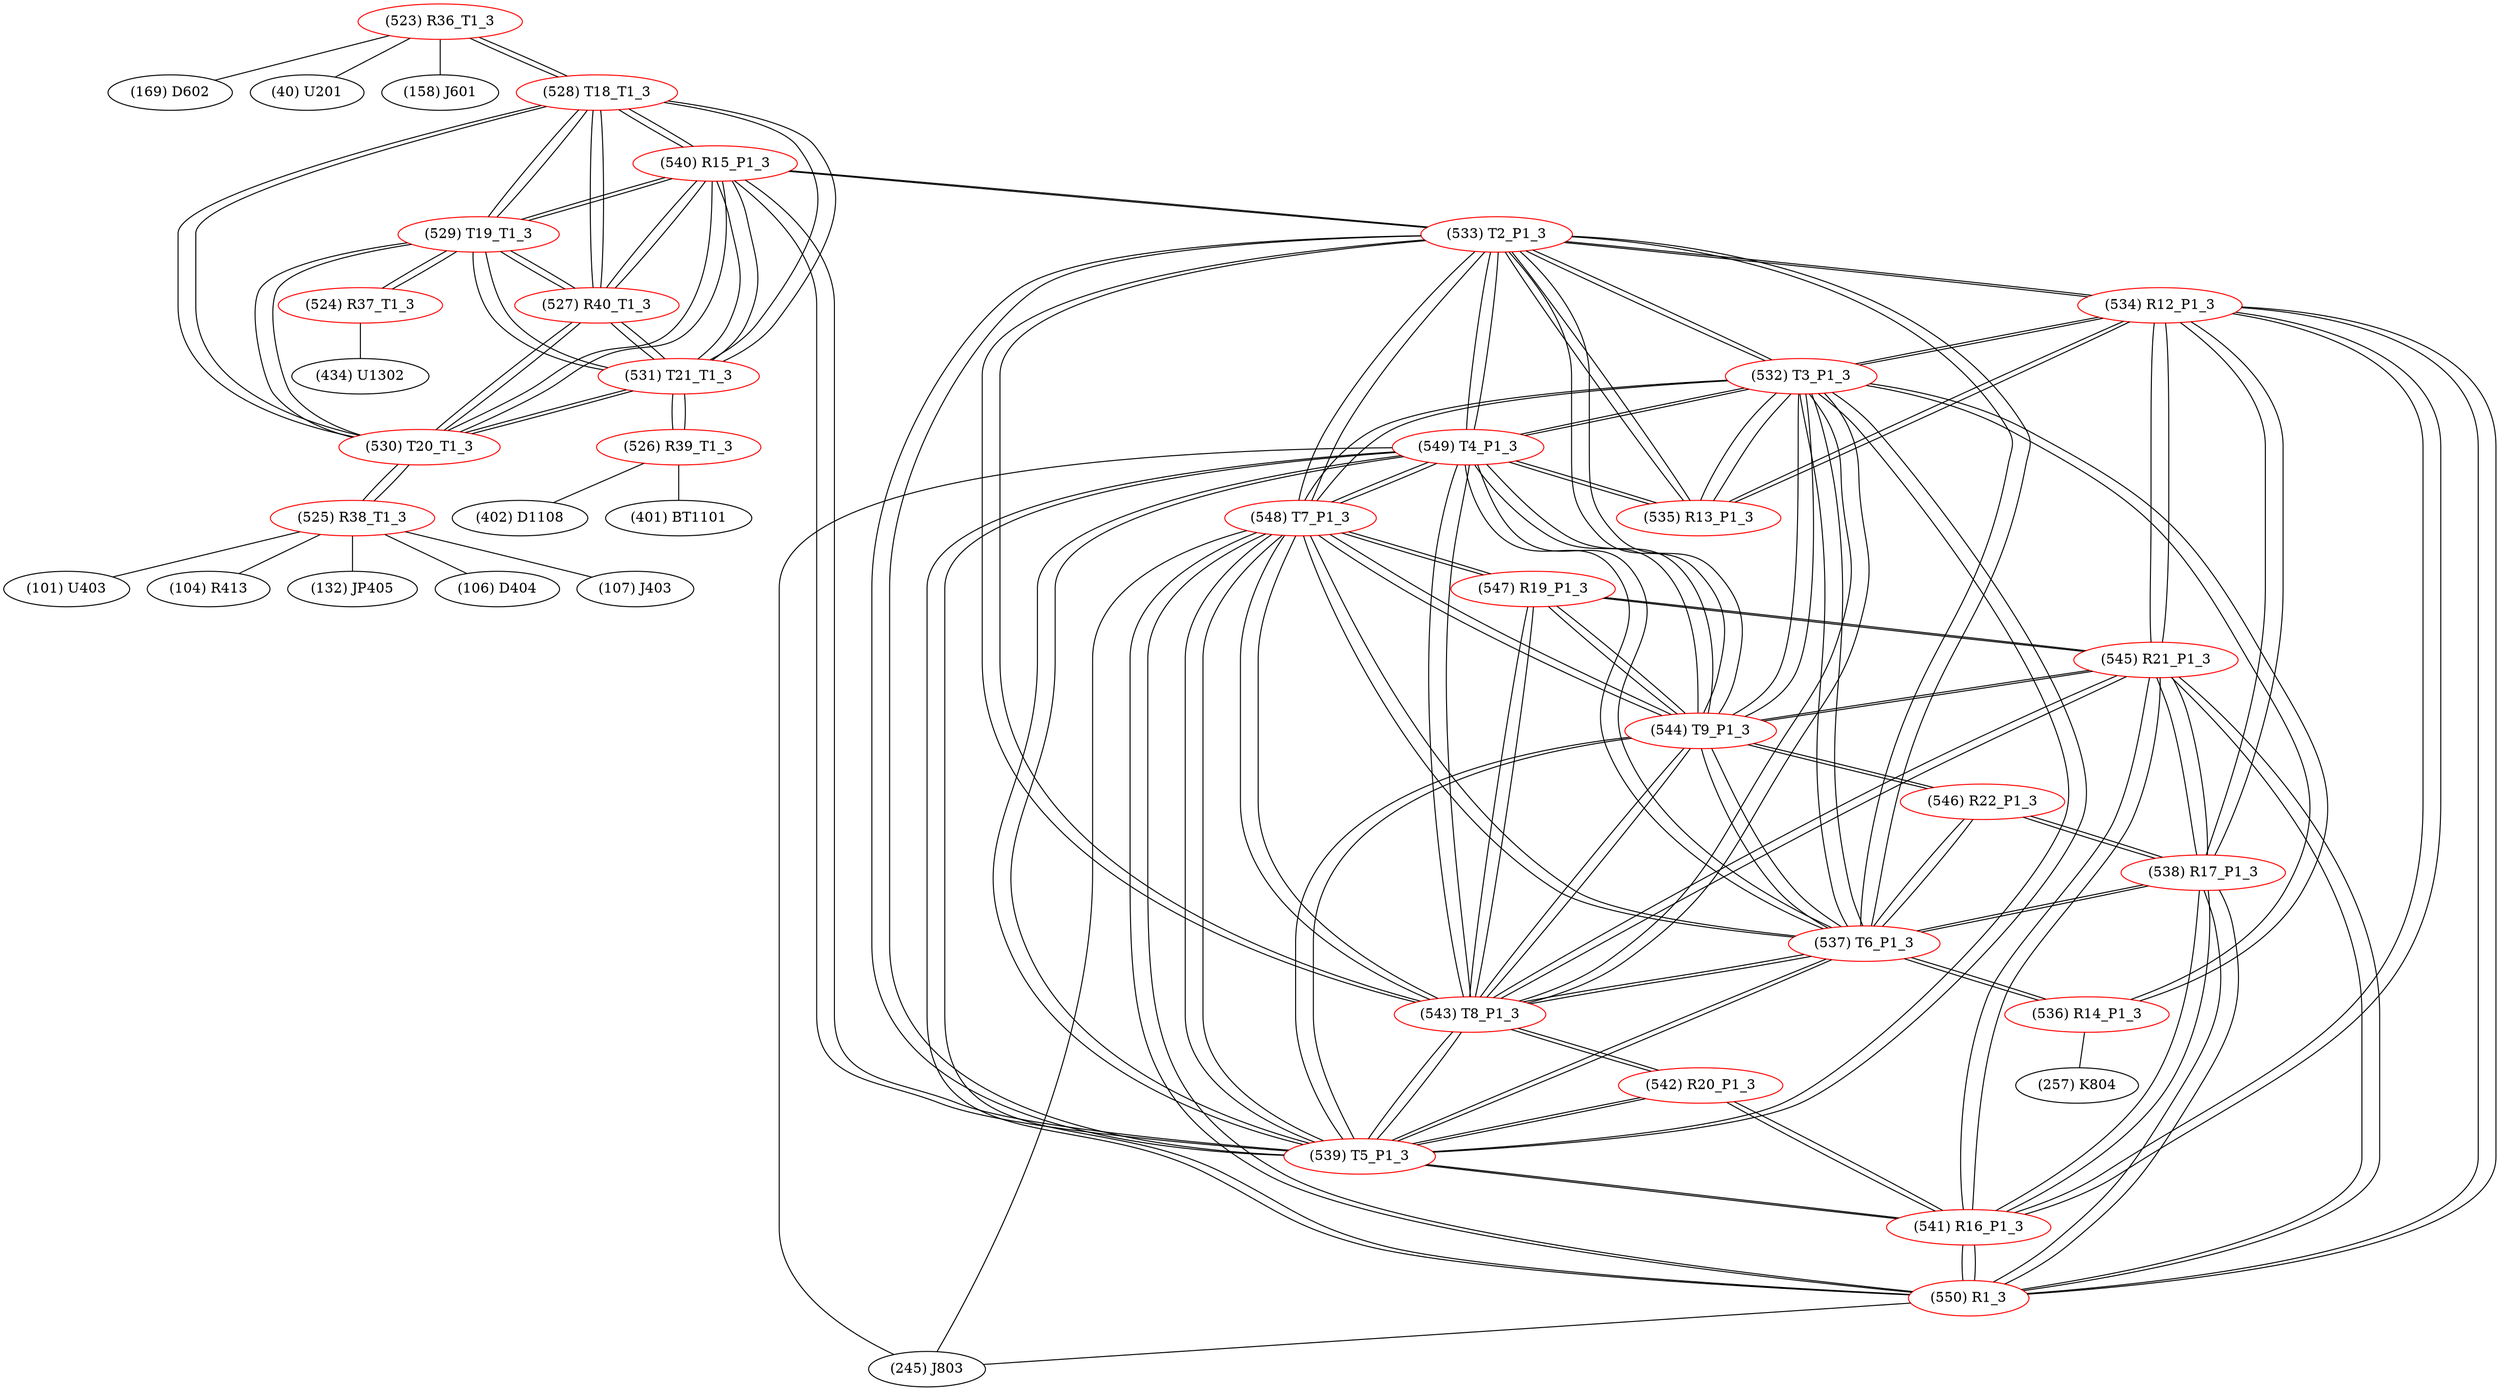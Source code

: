 graph {
	523 [label="(523) R36_T1_3" color=red]
	169 [label="(169) D602"]
	40 [label="(40) U201"]
	158 [label="(158) J601"]
	528 [label="(528) T18_T1_3"]
	524 [label="(524) R37_T1_3" color=red]
	434 [label="(434) U1302"]
	529 [label="(529) T19_T1_3"]
	525 [label="(525) R38_T1_3" color=red]
	106 [label="(106) D404"]
	107 [label="(107) J403"]
	101 [label="(101) U403"]
	104 [label="(104) R413"]
	132 [label="(132) JP405"]
	530 [label="(530) T20_T1_3"]
	526 [label="(526) R39_T1_3" color=red]
	401 [label="(401) BT1101"]
	402 [label="(402) D1108"]
	531 [label="(531) T21_T1_3"]
	527 [label="(527) R40_T1_3" color=red]
	540 [label="(540) R15_P1_3"]
	528 [label="(528) T18_T1_3"]
	531 [label="(531) T21_T1_3"]
	530 [label="(530) T20_T1_3"]
	529 [label="(529) T19_T1_3"]
	528 [label="(528) T18_T1_3" color=red]
	530 [label="(530) T20_T1_3"]
	529 [label="(529) T19_T1_3"]
	531 [label="(531) T21_T1_3"]
	523 [label="(523) R36_T1_3"]
	540 [label="(540) R15_P1_3"]
	527 [label="(527) R40_T1_3"]
	529 [label="(529) T19_T1_3" color=red]
	530 [label="(530) T20_T1_3"]
	528 [label="(528) T18_T1_3"]
	531 [label="(531) T21_T1_3"]
	524 [label="(524) R37_T1_3"]
	540 [label="(540) R15_P1_3"]
	527 [label="(527) R40_T1_3"]
	530 [label="(530) T20_T1_3" color=red]
	529 [label="(529) T19_T1_3"]
	528 [label="(528) T18_T1_3"]
	531 [label="(531) T21_T1_3"]
	525 [label="(525) R38_T1_3"]
	540 [label="(540) R15_P1_3"]
	527 [label="(527) R40_T1_3"]
	531 [label="(531) T21_T1_3" color=red]
	530 [label="(530) T20_T1_3"]
	529 [label="(529) T19_T1_3"]
	528 [label="(528) T18_T1_3"]
	526 [label="(526) R39_T1_3"]
	540 [label="(540) R15_P1_3"]
	527 [label="(527) R40_T1_3"]
	532 [label="(532) T3_P1_3" color=red]
	549 [label="(549) T4_P1_3"]
	548 [label="(548) T7_P1_3"]
	539 [label="(539) T5_P1_3"]
	544 [label="(544) T9_P1_3"]
	543 [label="(543) T8_P1_3"]
	537 [label="(537) T6_P1_3"]
	533 [label="(533) T2_P1_3"]
	536 [label="(536) R14_P1_3"]
	535 [label="(535) R13_P1_3"]
	534 [label="(534) R12_P1_3"]
	533 [label="(533) T2_P1_3" color=red]
	532 [label="(532) T3_P1_3"]
	549 [label="(549) T4_P1_3"]
	548 [label="(548) T7_P1_3"]
	539 [label="(539) T5_P1_3"]
	544 [label="(544) T9_P1_3"]
	543 [label="(543) T8_P1_3"]
	537 [label="(537) T6_P1_3"]
	535 [label="(535) R13_P1_3"]
	534 [label="(534) R12_P1_3"]
	540 [label="(540) R15_P1_3"]
	534 [label="(534) R12_P1_3" color=red]
	545 [label="(545) R21_P1_3"]
	541 [label="(541) R16_P1_3"]
	538 [label="(538) R17_P1_3"]
	550 [label="(550) R1_3"]
	535 [label="(535) R13_P1_3"]
	532 [label="(532) T3_P1_3"]
	533 [label="(533) T2_P1_3"]
	535 [label="(535) R13_P1_3" color=red]
	549 [label="(549) T4_P1_3"]
	532 [label="(532) T3_P1_3"]
	534 [label="(534) R12_P1_3"]
	533 [label="(533) T2_P1_3"]
	536 [label="(536) R14_P1_3" color=red]
	257 [label="(257) K804"]
	532 [label="(532) T3_P1_3"]
	537 [label="(537) T6_P1_3"]
	537 [label="(537) T6_P1_3" color=red]
	532 [label="(532) T3_P1_3"]
	549 [label="(549) T4_P1_3"]
	548 [label="(548) T7_P1_3"]
	539 [label="(539) T5_P1_3"]
	544 [label="(544) T9_P1_3"]
	543 [label="(543) T8_P1_3"]
	533 [label="(533) T2_P1_3"]
	536 [label="(536) R14_P1_3"]
	546 [label="(546) R22_P1_3"]
	538 [label="(538) R17_P1_3"]
	538 [label="(538) R17_P1_3" color=red]
	545 [label="(545) R21_P1_3"]
	541 [label="(541) R16_P1_3"]
	534 [label="(534) R12_P1_3"]
	550 [label="(550) R1_3"]
	546 [label="(546) R22_P1_3"]
	537 [label="(537) T6_P1_3"]
	539 [label="(539) T5_P1_3" color=red]
	532 [label="(532) T3_P1_3"]
	549 [label="(549) T4_P1_3"]
	548 [label="(548) T7_P1_3"]
	544 [label="(544) T9_P1_3"]
	543 [label="(543) T8_P1_3"]
	537 [label="(537) T6_P1_3"]
	533 [label="(533) T2_P1_3"]
	540 [label="(540) R15_P1_3"]
	541 [label="(541) R16_P1_3"]
	542 [label="(542) R20_P1_3"]
	540 [label="(540) R15_P1_3" color=red]
	528 [label="(528) T18_T1_3"]
	531 [label="(531) T21_T1_3"]
	530 [label="(530) T20_T1_3"]
	529 [label="(529) T19_T1_3"]
	527 [label="(527) R40_T1_3"]
	533 [label="(533) T2_P1_3"]
	539 [label="(539) T5_P1_3"]
	541 [label="(541) R16_P1_3" color=red]
	545 [label="(545) R21_P1_3"]
	534 [label="(534) R12_P1_3"]
	538 [label="(538) R17_P1_3"]
	550 [label="(550) R1_3"]
	539 [label="(539) T5_P1_3"]
	542 [label="(542) R20_P1_3"]
	542 [label="(542) R20_P1_3" color=red]
	543 [label="(543) T8_P1_3"]
	541 [label="(541) R16_P1_3"]
	539 [label="(539) T5_P1_3"]
	543 [label="(543) T8_P1_3" color=red]
	532 [label="(532) T3_P1_3"]
	549 [label="(549) T4_P1_3"]
	548 [label="(548) T7_P1_3"]
	539 [label="(539) T5_P1_3"]
	544 [label="(544) T9_P1_3"]
	537 [label="(537) T6_P1_3"]
	533 [label="(533) T2_P1_3"]
	545 [label="(545) R21_P1_3"]
	547 [label="(547) R19_P1_3"]
	542 [label="(542) R20_P1_3"]
	544 [label="(544) T9_P1_3" color=red]
	546 [label="(546) R22_P1_3"]
	532 [label="(532) T3_P1_3"]
	549 [label="(549) T4_P1_3"]
	548 [label="(548) T7_P1_3"]
	539 [label="(539) T5_P1_3"]
	543 [label="(543) T8_P1_3"]
	537 [label="(537) T6_P1_3"]
	533 [label="(533) T2_P1_3"]
	545 [label="(545) R21_P1_3"]
	547 [label="(547) R19_P1_3"]
	545 [label="(545) R21_P1_3" color=red]
	541 [label="(541) R16_P1_3"]
	534 [label="(534) R12_P1_3"]
	538 [label="(538) R17_P1_3"]
	550 [label="(550) R1_3"]
	544 [label="(544) T9_P1_3"]
	543 [label="(543) T8_P1_3"]
	547 [label="(547) R19_P1_3"]
	546 [label="(546) R22_P1_3" color=red]
	544 [label="(544) T9_P1_3"]
	537 [label="(537) T6_P1_3"]
	538 [label="(538) R17_P1_3"]
	547 [label="(547) R19_P1_3" color=red]
	544 [label="(544) T9_P1_3"]
	545 [label="(545) R21_P1_3"]
	543 [label="(543) T8_P1_3"]
	548 [label="(548) T7_P1_3"]
	548 [label="(548) T7_P1_3" color=red]
	532 [label="(532) T3_P1_3"]
	549 [label="(549) T4_P1_3"]
	539 [label="(539) T5_P1_3"]
	544 [label="(544) T9_P1_3"]
	543 [label="(543) T8_P1_3"]
	537 [label="(537) T6_P1_3"]
	533 [label="(533) T2_P1_3"]
	550 [label="(550) R1_3"]
	245 [label="(245) J803"]
	547 [label="(547) R19_P1_3"]
	549 [label="(549) T4_P1_3" color=red]
	532 [label="(532) T3_P1_3"]
	548 [label="(548) T7_P1_3"]
	539 [label="(539) T5_P1_3"]
	544 [label="(544) T9_P1_3"]
	543 [label="(543) T8_P1_3"]
	537 [label="(537) T6_P1_3"]
	533 [label="(533) T2_P1_3"]
	535 [label="(535) R13_P1_3"]
	550 [label="(550) R1_3"]
	245 [label="(245) J803"]
	550 [label="(550) R1_3" color=red]
	549 [label="(549) T4_P1_3"]
	548 [label="(548) T7_P1_3"]
	245 [label="(245) J803"]
	545 [label="(545) R21_P1_3"]
	541 [label="(541) R16_P1_3"]
	534 [label="(534) R12_P1_3"]
	538 [label="(538) R17_P1_3"]
	523 -- 169
	523 -- 40
	523 -- 158
	523 -- 528
	524 -- 434
	524 -- 529
	525 -- 106
	525 -- 107
	525 -- 101
	525 -- 104
	525 -- 132
	525 -- 530
	526 -- 401
	526 -- 402
	526 -- 531
	527 -- 540
	527 -- 528
	527 -- 531
	527 -- 530
	527 -- 529
	528 -- 530
	528 -- 529
	528 -- 531
	528 -- 523
	528 -- 540
	528 -- 527
	529 -- 530
	529 -- 528
	529 -- 531
	529 -- 524
	529 -- 540
	529 -- 527
	530 -- 529
	530 -- 528
	530 -- 531
	530 -- 525
	530 -- 540
	530 -- 527
	531 -- 530
	531 -- 529
	531 -- 528
	531 -- 526
	531 -- 540
	531 -- 527
	532 -- 549
	532 -- 548
	532 -- 539
	532 -- 544
	532 -- 543
	532 -- 537
	532 -- 533
	532 -- 536
	532 -- 535
	532 -- 534
	533 -- 532
	533 -- 549
	533 -- 548
	533 -- 539
	533 -- 544
	533 -- 543
	533 -- 537
	533 -- 535
	533 -- 534
	533 -- 540
	534 -- 545
	534 -- 541
	534 -- 538
	534 -- 550
	534 -- 535
	534 -- 532
	534 -- 533
	535 -- 549
	535 -- 532
	535 -- 534
	535 -- 533
	536 -- 257
	536 -- 532
	536 -- 537
	537 -- 532
	537 -- 549
	537 -- 548
	537 -- 539
	537 -- 544
	537 -- 543
	537 -- 533
	537 -- 536
	537 -- 546
	537 -- 538
	538 -- 545
	538 -- 541
	538 -- 534
	538 -- 550
	538 -- 546
	538 -- 537
	539 -- 532
	539 -- 549
	539 -- 548
	539 -- 544
	539 -- 543
	539 -- 537
	539 -- 533
	539 -- 540
	539 -- 541
	539 -- 542
	540 -- 528
	540 -- 531
	540 -- 530
	540 -- 529
	540 -- 527
	540 -- 533
	540 -- 539
	541 -- 545
	541 -- 534
	541 -- 538
	541 -- 550
	541 -- 539
	541 -- 542
	542 -- 543
	542 -- 541
	542 -- 539
	543 -- 532
	543 -- 549
	543 -- 548
	543 -- 539
	543 -- 544
	543 -- 537
	543 -- 533
	543 -- 545
	543 -- 547
	543 -- 542
	544 -- 546
	544 -- 532
	544 -- 549
	544 -- 548
	544 -- 539
	544 -- 543
	544 -- 537
	544 -- 533
	544 -- 545
	544 -- 547
	545 -- 541
	545 -- 534
	545 -- 538
	545 -- 550
	545 -- 544
	545 -- 543
	545 -- 547
	546 -- 544
	546 -- 537
	546 -- 538
	547 -- 544
	547 -- 545
	547 -- 543
	547 -- 548
	548 -- 532
	548 -- 549
	548 -- 539
	548 -- 544
	548 -- 543
	548 -- 537
	548 -- 533
	548 -- 550
	548 -- 245
	548 -- 547
	549 -- 532
	549 -- 548
	549 -- 539
	549 -- 544
	549 -- 543
	549 -- 537
	549 -- 533
	549 -- 535
	549 -- 550
	549 -- 245
	550 -- 549
	550 -- 548
	550 -- 245
	550 -- 545
	550 -- 541
	550 -- 534
	550 -- 538
}